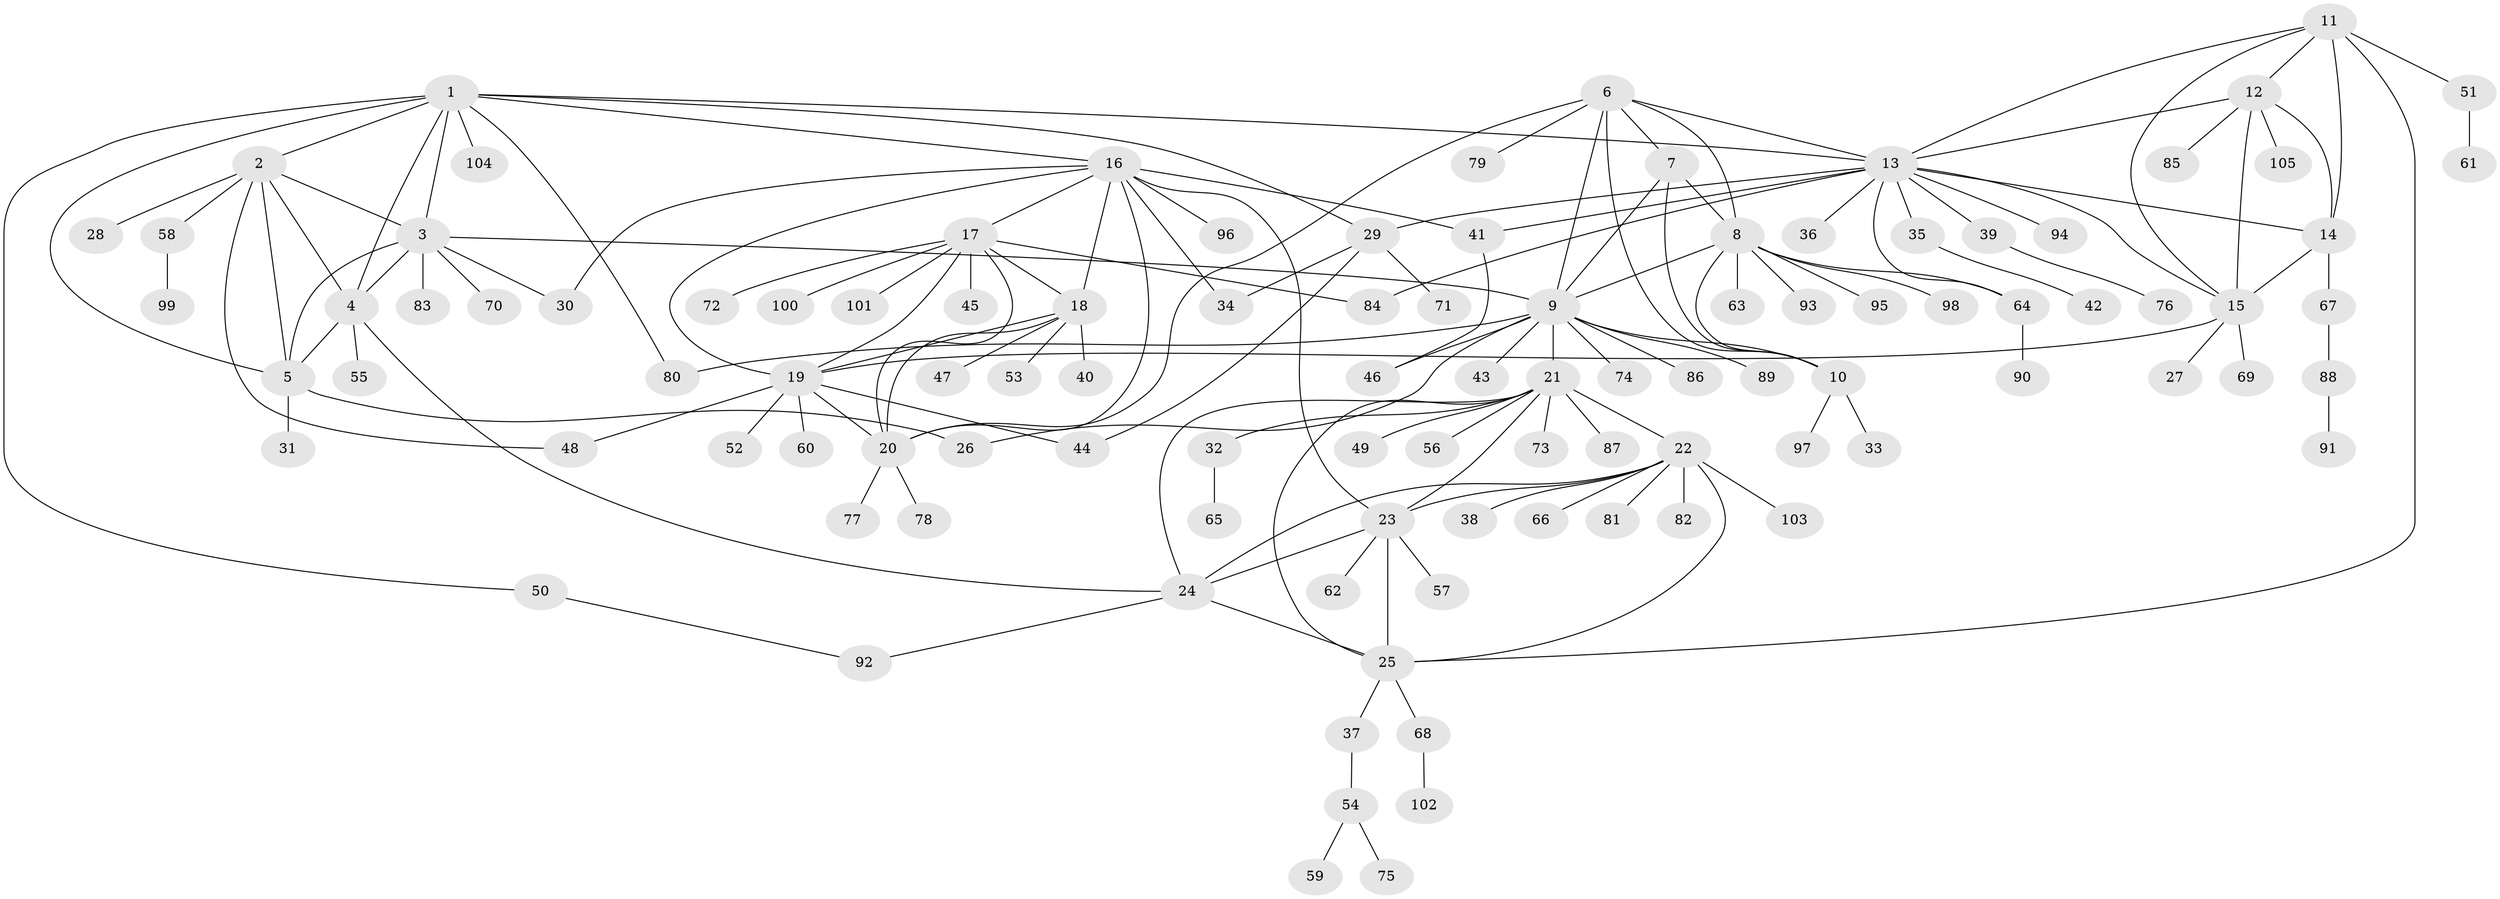 // Generated by graph-tools (version 1.1) at 2025/37/03/09/25 02:37:41]
// undirected, 105 vertices, 152 edges
graph export_dot {
graph [start="1"]
  node [color=gray90,style=filled];
  1;
  2;
  3;
  4;
  5;
  6;
  7;
  8;
  9;
  10;
  11;
  12;
  13;
  14;
  15;
  16;
  17;
  18;
  19;
  20;
  21;
  22;
  23;
  24;
  25;
  26;
  27;
  28;
  29;
  30;
  31;
  32;
  33;
  34;
  35;
  36;
  37;
  38;
  39;
  40;
  41;
  42;
  43;
  44;
  45;
  46;
  47;
  48;
  49;
  50;
  51;
  52;
  53;
  54;
  55;
  56;
  57;
  58;
  59;
  60;
  61;
  62;
  63;
  64;
  65;
  66;
  67;
  68;
  69;
  70;
  71;
  72;
  73;
  74;
  75;
  76;
  77;
  78;
  79;
  80;
  81;
  82;
  83;
  84;
  85;
  86;
  87;
  88;
  89;
  90;
  91;
  92;
  93;
  94;
  95;
  96;
  97;
  98;
  99;
  100;
  101;
  102;
  103;
  104;
  105;
  1 -- 2;
  1 -- 3;
  1 -- 4;
  1 -- 5;
  1 -- 13;
  1 -- 16;
  1 -- 29;
  1 -- 50;
  1 -- 80;
  1 -- 104;
  2 -- 3;
  2 -- 4;
  2 -- 5;
  2 -- 28;
  2 -- 48;
  2 -- 58;
  3 -- 4;
  3 -- 5;
  3 -- 9;
  3 -- 30;
  3 -- 70;
  3 -- 83;
  4 -- 5;
  4 -- 24;
  4 -- 55;
  5 -- 26;
  5 -- 31;
  6 -- 7;
  6 -- 8;
  6 -- 9;
  6 -- 10;
  6 -- 13;
  6 -- 20;
  6 -- 79;
  7 -- 8;
  7 -- 9;
  7 -- 10;
  8 -- 9;
  8 -- 10;
  8 -- 63;
  8 -- 64;
  8 -- 93;
  8 -- 95;
  8 -- 98;
  9 -- 10;
  9 -- 21;
  9 -- 26;
  9 -- 43;
  9 -- 46;
  9 -- 74;
  9 -- 80;
  9 -- 86;
  9 -- 89;
  10 -- 33;
  10 -- 97;
  11 -- 12;
  11 -- 13;
  11 -- 14;
  11 -- 15;
  11 -- 25;
  11 -- 51;
  12 -- 13;
  12 -- 14;
  12 -- 15;
  12 -- 85;
  12 -- 105;
  13 -- 14;
  13 -- 15;
  13 -- 29;
  13 -- 35;
  13 -- 36;
  13 -- 39;
  13 -- 41;
  13 -- 64;
  13 -- 84;
  13 -- 94;
  14 -- 15;
  14 -- 67;
  15 -- 19;
  15 -- 27;
  15 -- 69;
  16 -- 17;
  16 -- 18;
  16 -- 19;
  16 -- 20;
  16 -- 23;
  16 -- 30;
  16 -- 34;
  16 -- 41;
  16 -- 96;
  17 -- 18;
  17 -- 19;
  17 -- 20;
  17 -- 45;
  17 -- 72;
  17 -- 84;
  17 -- 100;
  17 -- 101;
  18 -- 19;
  18 -- 20;
  18 -- 40;
  18 -- 47;
  18 -- 53;
  19 -- 20;
  19 -- 44;
  19 -- 48;
  19 -- 52;
  19 -- 60;
  20 -- 77;
  20 -- 78;
  21 -- 22;
  21 -- 23;
  21 -- 24;
  21 -- 25;
  21 -- 32;
  21 -- 49;
  21 -- 56;
  21 -- 73;
  21 -- 87;
  22 -- 23;
  22 -- 24;
  22 -- 25;
  22 -- 38;
  22 -- 66;
  22 -- 81;
  22 -- 82;
  22 -- 103;
  23 -- 24;
  23 -- 25;
  23 -- 57;
  23 -- 62;
  24 -- 25;
  24 -- 92;
  25 -- 37;
  25 -- 68;
  29 -- 34;
  29 -- 44;
  29 -- 71;
  32 -- 65;
  35 -- 42;
  37 -- 54;
  39 -- 76;
  41 -- 46;
  50 -- 92;
  51 -- 61;
  54 -- 59;
  54 -- 75;
  58 -- 99;
  64 -- 90;
  67 -- 88;
  68 -- 102;
  88 -- 91;
}
